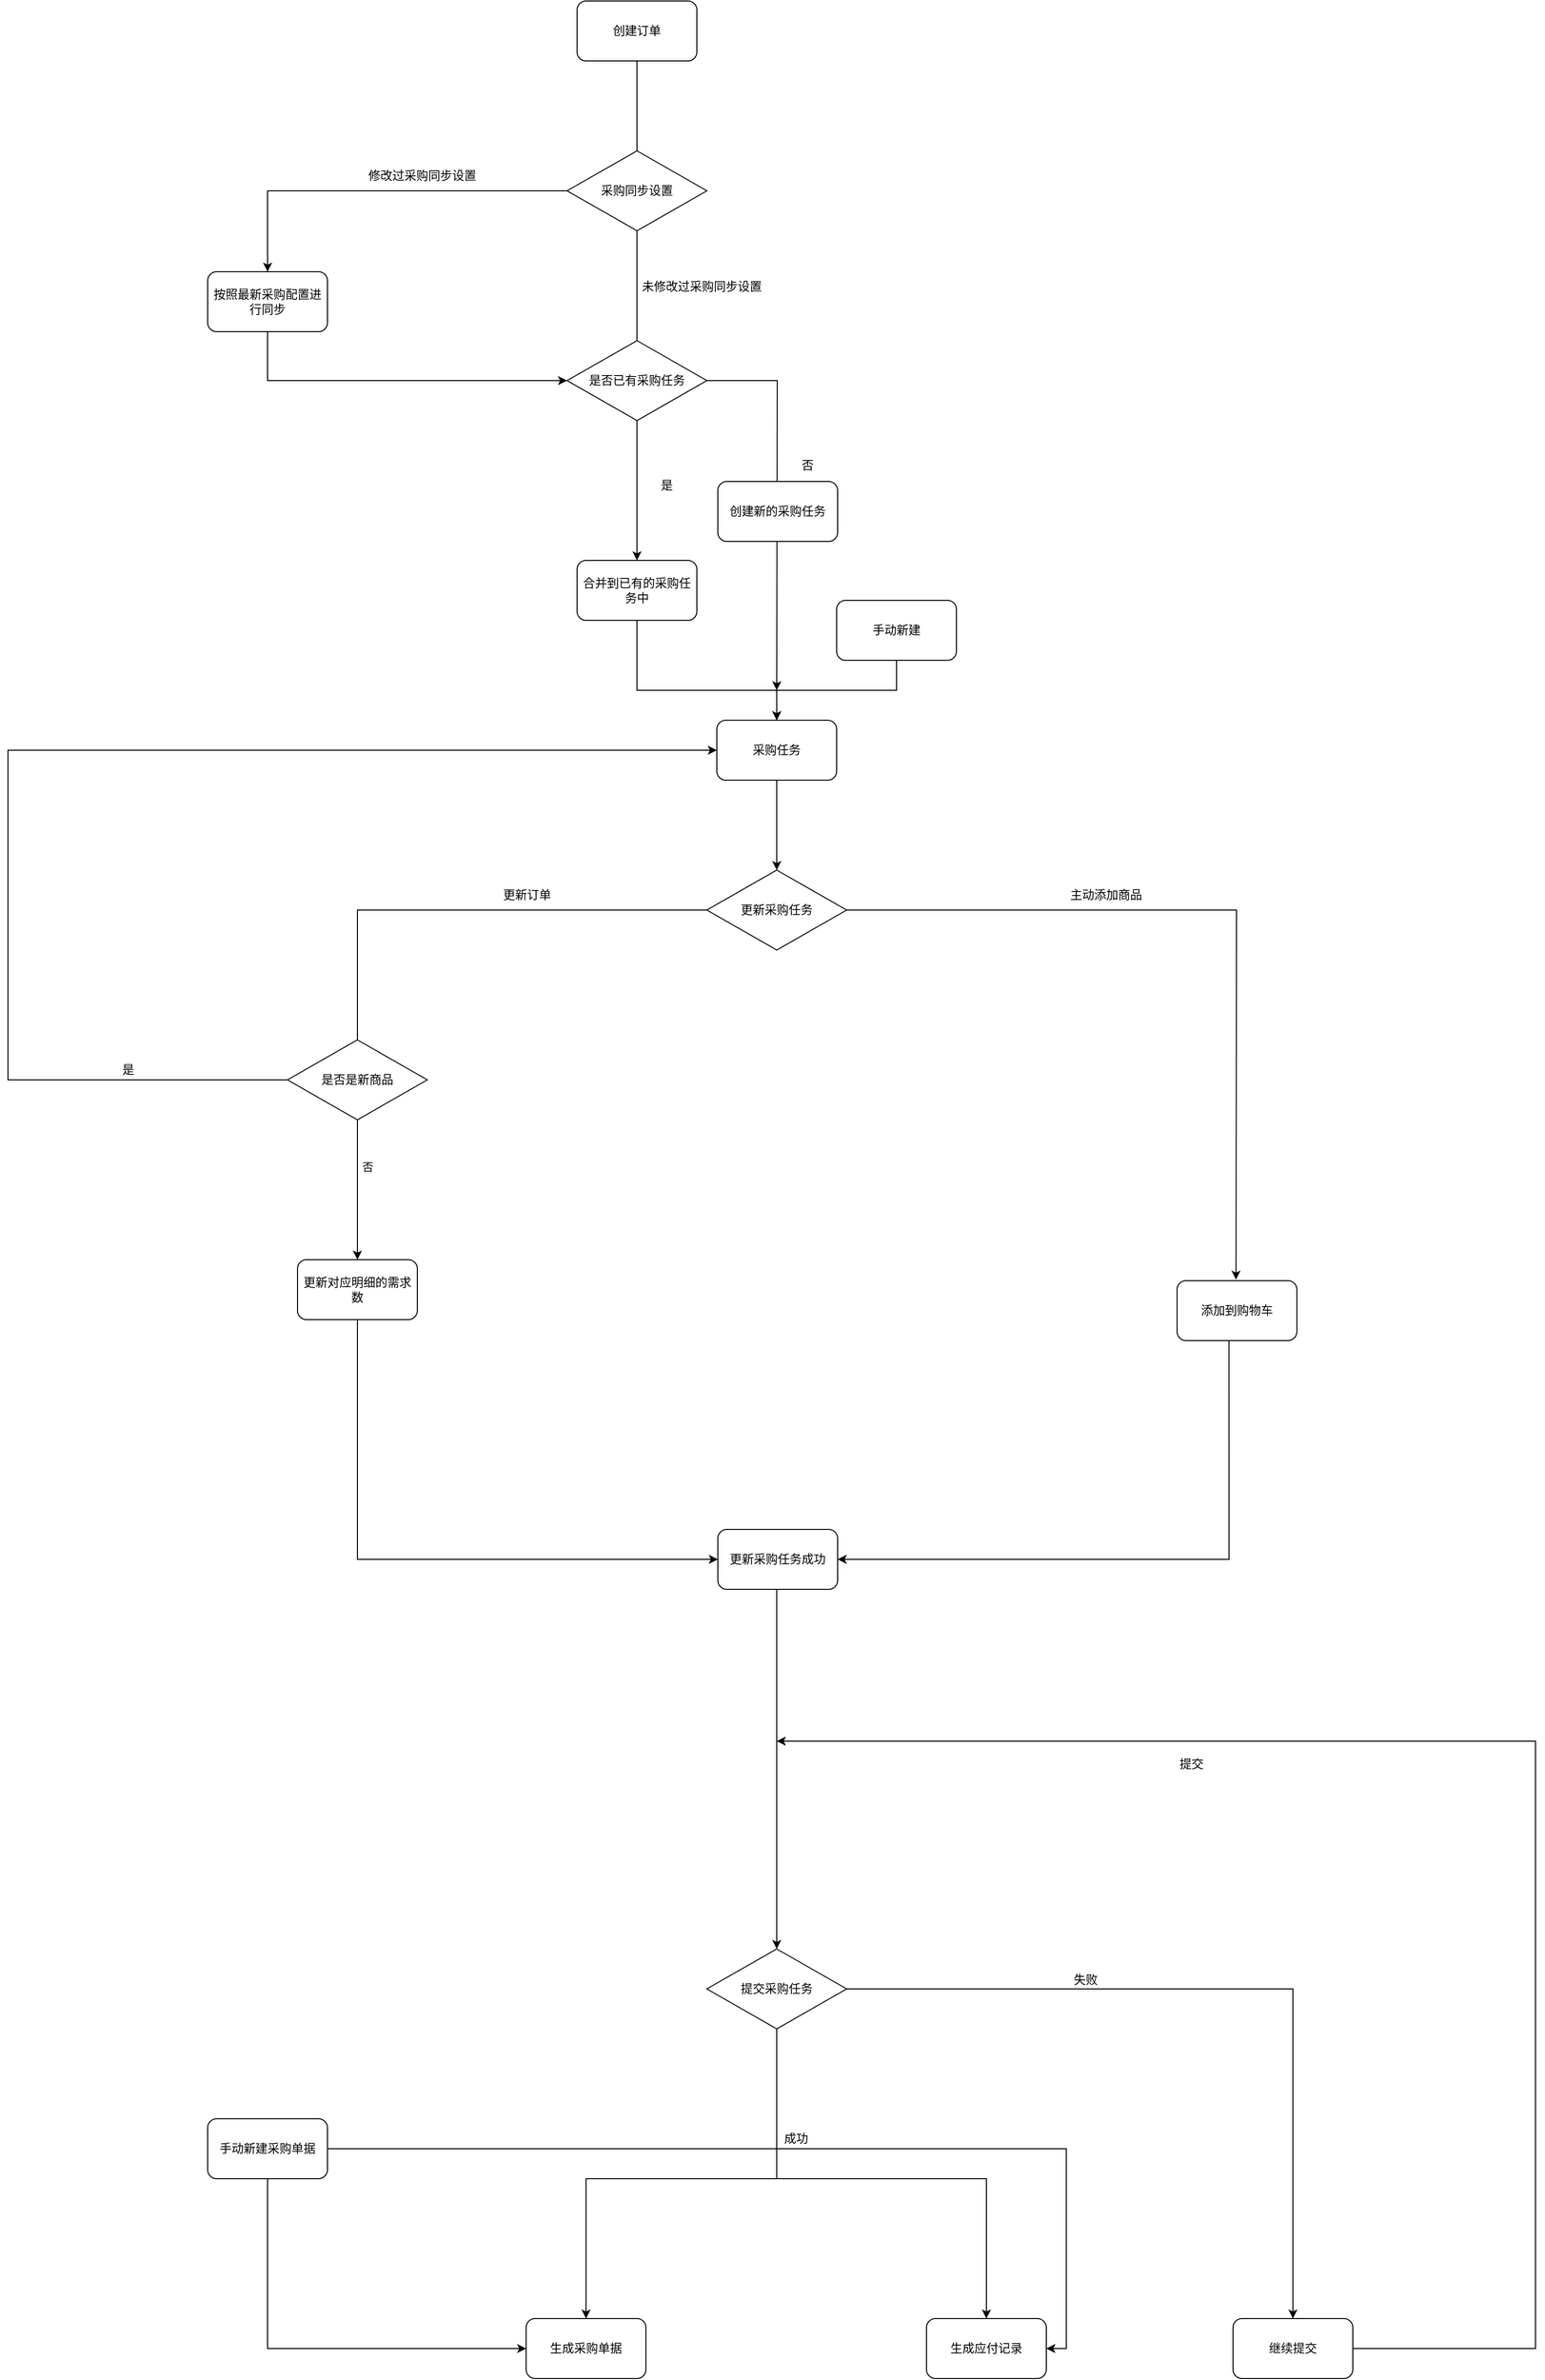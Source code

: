 <mxfile version="20.3.0" type="github">
  <diagram id="ye2RUaFVlnxV50ZEqhlz" name="第 1 页">
    <mxGraphModel dx="2249" dy="1941" grid="1" gridSize="10" guides="1" tooltips="1" connect="1" arrows="1" fold="1" page="1" pageScale="1" pageWidth="827" pageHeight="1169" math="0" shadow="0">
      <root>
        <mxCell id="0" />
        <mxCell id="1" parent="0" />
        <mxCell id="lqc4Ca-nyEtZ-Kyz2MPw-1" value="创建订单" style="rounded=1;whiteSpace=wrap;html=1;" parent="1" vertex="1">
          <mxGeometry x="170" y="-480" width="120" height="60" as="geometry" />
        </mxCell>
        <mxCell id="lqc4Ca-nyEtZ-Kyz2MPw-5" style="edgeStyle=orthogonalEdgeStyle;rounded=0;orthogonalLoop=1;jettySize=auto;html=1;entryX=0.5;entryY=0;entryDx=0;entryDy=0;" parent="1" source="lqc4Ca-nyEtZ-Kyz2MPw-2" target="lqc4Ca-nyEtZ-Kyz2MPw-3" edge="1">
          <mxGeometry relative="1" as="geometry" />
        </mxCell>
        <mxCell id="lqc4Ca-nyEtZ-Kyz2MPw-2" value="手动新建" style="rounded=1;whiteSpace=wrap;html=1;" parent="1" vertex="1">
          <mxGeometry x="430" y="120" width="120" height="60" as="geometry" />
        </mxCell>
        <mxCell id="8KBfvsnZZaP_vf3h1O1c-1" style="edgeStyle=orthogonalEdgeStyle;rounded=0;orthogonalLoop=1;jettySize=auto;html=1;exitX=0.5;exitY=1;exitDx=0;exitDy=0;entryX=0.5;entryY=0;entryDx=0;entryDy=0;" parent="1" source="lqc4Ca-nyEtZ-Kyz2MPw-3" edge="1">
          <mxGeometry relative="1" as="geometry">
            <mxPoint x="370" y="390" as="targetPoint" />
          </mxGeometry>
        </mxCell>
        <mxCell id="lqc4Ca-nyEtZ-Kyz2MPw-3" value="采购任务" style="rounded=1;whiteSpace=wrap;html=1;" parent="1" vertex="1">
          <mxGeometry x="310" y="240" width="120" height="60" as="geometry" />
        </mxCell>
        <mxCell id="8KBfvsnZZaP_vf3h1O1c-4" style="edgeStyle=orthogonalEdgeStyle;rounded=0;orthogonalLoop=1;jettySize=auto;html=1;startArrow=none;" parent="1" source="8KBfvsnZZaP_vf3h1O1c-8" edge="1">
          <mxGeometry relative="1" as="geometry">
            <mxPoint x="-50" y="780" as="targetPoint" />
          </mxGeometry>
        </mxCell>
        <mxCell id="8KBfvsnZZaP_vf3h1O1c-12" value="否" style="edgeLabel;html=1;align=center;verticalAlign=middle;resizable=0;points=[];" parent="8KBfvsnZZaP_vf3h1O1c-4" vertex="1" connectable="0">
          <mxGeometry x="-0.329" y="5" relative="1" as="geometry">
            <mxPoint x="5" as="offset" />
          </mxGeometry>
        </mxCell>
        <mxCell id="8KBfvsnZZaP_vf3h1O1c-5" style="edgeStyle=orthogonalEdgeStyle;rounded=0;orthogonalLoop=1;jettySize=auto;html=1;" parent="1" source="8KBfvsnZZaP_vf3h1O1c-3" edge="1">
          <mxGeometry relative="1" as="geometry">
            <mxPoint x="830" y="800" as="targetPoint" />
          </mxGeometry>
        </mxCell>
        <mxCell id="8KBfvsnZZaP_vf3h1O1c-3" value="更新采购任务" style="rhombus;whiteSpace=wrap;html=1;" parent="1" vertex="1">
          <mxGeometry x="300" y="390" width="140" height="80" as="geometry" />
        </mxCell>
        <mxCell id="8KBfvsnZZaP_vf3h1O1c-6" value="更新订单" style="text;html=1;strokeColor=none;fillColor=none;align=center;verticalAlign=middle;whiteSpace=wrap;rounded=0;" parent="1" vertex="1">
          <mxGeometry x="90" y="400" width="60" height="30" as="geometry" />
        </mxCell>
        <mxCell id="8KBfvsnZZaP_vf3h1O1c-7" value="主动添加商品" style="text;html=1;strokeColor=none;fillColor=none;align=center;verticalAlign=middle;whiteSpace=wrap;rounded=0;" parent="1" vertex="1">
          <mxGeometry x="660" y="400" width="80" height="30" as="geometry" />
        </mxCell>
        <mxCell id="8KBfvsnZZaP_vf3h1O1c-10" style="edgeStyle=orthogonalEdgeStyle;rounded=0;orthogonalLoop=1;jettySize=auto;html=1;entryX=0;entryY=0.5;entryDx=0;entryDy=0;" parent="1" source="8KBfvsnZZaP_vf3h1O1c-8" target="lqc4Ca-nyEtZ-Kyz2MPw-3" edge="1">
          <mxGeometry relative="1" as="geometry">
            <Array as="points">
              <mxPoint x="-400" y="600" />
              <mxPoint x="-400" y="270" />
            </Array>
          </mxGeometry>
        </mxCell>
        <mxCell id="8KBfvsnZZaP_vf3h1O1c-8" value="是否是新商品" style="rhombus;whiteSpace=wrap;html=1;" parent="1" vertex="1">
          <mxGeometry x="-120" y="560" width="140" height="80" as="geometry" />
        </mxCell>
        <mxCell id="8KBfvsnZZaP_vf3h1O1c-9" value="" style="edgeStyle=orthogonalEdgeStyle;rounded=0;orthogonalLoop=1;jettySize=auto;html=1;endArrow=none;" parent="1" source="8KBfvsnZZaP_vf3h1O1c-3" target="8KBfvsnZZaP_vf3h1O1c-8" edge="1">
          <mxGeometry relative="1" as="geometry">
            <mxPoint x="-50" y="780" as="targetPoint" />
            <mxPoint x="300" y="430" as="sourcePoint" />
          </mxGeometry>
        </mxCell>
        <mxCell id="8KBfvsnZZaP_vf3h1O1c-11" value="是" style="text;html=1;align=center;verticalAlign=middle;resizable=0;points=[];autosize=1;strokeColor=none;fillColor=none;" parent="1" vertex="1">
          <mxGeometry x="-300" y="575" width="40" height="30" as="geometry" />
        </mxCell>
        <mxCell id="45WwR3JrkO743gfdt4Gs-3" style="edgeStyle=orthogonalEdgeStyle;rounded=0;orthogonalLoop=1;jettySize=auto;html=1;entryX=1;entryY=0.5;entryDx=0;entryDy=0;exitX=0.433;exitY=1;exitDx=0;exitDy=0;exitPerimeter=0;" edge="1" parent="1" source="8KBfvsnZZaP_vf3h1O1c-13" target="45WwR3JrkO743gfdt4Gs-1">
          <mxGeometry relative="1" as="geometry" />
        </mxCell>
        <mxCell id="8KBfvsnZZaP_vf3h1O1c-13" value="添加到购物车" style="rounded=1;whiteSpace=wrap;html=1;" parent="1" vertex="1">
          <mxGeometry x="771" y="801" width="120" height="60" as="geometry" />
        </mxCell>
        <mxCell id="8KBfvsnZZaP_vf3h1O1c-17" style="edgeStyle=orthogonalEdgeStyle;rounded=0;orthogonalLoop=1;jettySize=auto;html=1;entryX=0;entryY=0.5;entryDx=0;entryDy=0;" parent="1" source="8KBfvsnZZaP_vf3h1O1c-14" edge="1" target="45WwR3JrkO743gfdt4Gs-1">
          <mxGeometry relative="1" as="geometry">
            <mxPoint x="-50" y="1020" as="targetPoint" />
            <Array as="points">
              <mxPoint x="-50" y="1080" />
            </Array>
          </mxGeometry>
        </mxCell>
        <mxCell id="8KBfvsnZZaP_vf3h1O1c-14" value="更新对应明细的需求数" style="rounded=1;whiteSpace=wrap;html=1;" parent="1" vertex="1">
          <mxGeometry x="-110" y="780" width="120" height="60" as="geometry" />
        </mxCell>
        <mxCell id="8KBfvsnZZaP_vf3h1O1c-29" style="edgeStyle=orthogonalEdgeStyle;rounded=0;orthogonalLoop=1;jettySize=auto;html=1;entryX=0.5;entryY=0;entryDx=0;entryDy=0;" parent="1" source="8KBfvsnZZaP_vf3h1O1c-19" target="8KBfvsnZZaP_vf3h1O1c-24" edge="1">
          <mxGeometry relative="1" as="geometry" />
        </mxCell>
        <mxCell id="8KBfvsnZZaP_vf3h1O1c-19" value="采购同步设置" style="rhombus;whiteSpace=wrap;html=1;" parent="1" vertex="1">
          <mxGeometry x="160" y="-330" width="140" height="80" as="geometry" />
        </mxCell>
        <mxCell id="8KBfvsnZZaP_vf3h1O1c-20" value="" style="edgeStyle=orthogonalEdgeStyle;rounded=0;orthogonalLoop=1;jettySize=auto;html=1;entryX=0.5;entryY=0;entryDx=0;entryDy=0;exitX=0.5;exitY=1;exitDx=0;exitDy=0;endArrow=none;" parent="1" source="lqc4Ca-nyEtZ-Kyz2MPw-1" target="8KBfvsnZZaP_vf3h1O1c-19" edge="1">
          <mxGeometry relative="1" as="geometry">
            <mxPoint x="230" y="-240" as="sourcePoint" />
            <mxPoint x="370" y="240" as="targetPoint" />
          </mxGeometry>
        </mxCell>
        <mxCell id="8KBfvsnZZaP_vf3h1O1c-21" value="未修改过采购同步设置" style="text;html=1;strokeColor=none;fillColor=none;align=center;verticalAlign=middle;whiteSpace=wrap;rounded=0;" parent="1" vertex="1">
          <mxGeometry x="230" y="-209" width="130" height="30" as="geometry" />
        </mxCell>
        <mxCell id="8KBfvsnZZaP_vf3h1O1c-23" value="修改过采购同步设置" style="text;html=1;strokeColor=none;fillColor=none;align=center;verticalAlign=middle;whiteSpace=wrap;rounded=0;" parent="1" vertex="1">
          <mxGeometry x="-40" y="-320" width="110" height="30" as="geometry" />
        </mxCell>
        <mxCell id="8KBfvsnZZaP_vf3h1O1c-30" style="edgeStyle=orthogonalEdgeStyle;rounded=0;orthogonalLoop=1;jettySize=auto;html=1;entryX=0;entryY=0.5;entryDx=0;entryDy=0;" parent="1" source="8KBfvsnZZaP_vf3h1O1c-24" target="8KBfvsnZZaP_vf3h1O1c-26" edge="1">
          <mxGeometry relative="1" as="geometry">
            <Array as="points">
              <mxPoint x="-140" y="-100" />
            </Array>
          </mxGeometry>
        </mxCell>
        <mxCell id="8KBfvsnZZaP_vf3h1O1c-24" value="按照最新采购配置进行同步" style="rounded=1;whiteSpace=wrap;html=1;" parent="1" vertex="1">
          <mxGeometry x="-200" y="-209" width="120" height="60" as="geometry" />
        </mxCell>
        <mxCell id="8KBfvsnZZaP_vf3h1O1c-32" style="edgeStyle=orthogonalEdgeStyle;rounded=0;orthogonalLoop=1;jettySize=auto;html=1;" parent="1" source="8KBfvsnZZaP_vf3h1O1c-26" target="8KBfvsnZZaP_vf3h1O1c-31" edge="1">
          <mxGeometry relative="1" as="geometry" />
        </mxCell>
        <mxCell id="YzICnzGHHdCxPfi3_mu3-2" style="edgeStyle=orthogonalEdgeStyle;rounded=0;orthogonalLoop=1;jettySize=auto;html=1;" parent="1" source="8KBfvsnZZaP_vf3h1O1c-26" edge="1">
          <mxGeometry relative="1" as="geometry">
            <mxPoint x="370" y="210" as="targetPoint" />
          </mxGeometry>
        </mxCell>
        <mxCell id="8KBfvsnZZaP_vf3h1O1c-26" value="是否已有采购任务" style="rhombus;whiteSpace=wrap;html=1;" parent="1" vertex="1">
          <mxGeometry x="160" y="-140" width="140" height="80" as="geometry" />
        </mxCell>
        <mxCell id="8KBfvsnZZaP_vf3h1O1c-27" value="" style="edgeStyle=orthogonalEdgeStyle;rounded=0;orthogonalLoop=1;jettySize=auto;html=1;entryX=0.5;entryY=0;entryDx=0;entryDy=0;exitX=0.5;exitY=1;exitDx=0;exitDy=0;startArrow=none;endArrow=none;" parent="1" source="8KBfvsnZZaP_vf3h1O1c-19" target="8KBfvsnZZaP_vf3h1O1c-26" edge="1">
          <mxGeometry relative="1" as="geometry">
            <mxPoint x="230" y="-250" as="sourcePoint" />
            <mxPoint x="370" y="240" as="targetPoint" />
          </mxGeometry>
        </mxCell>
        <mxCell id="8KBfvsnZZaP_vf3h1O1c-34" style="edgeStyle=orthogonalEdgeStyle;rounded=0;orthogonalLoop=1;jettySize=auto;html=1;entryX=0.5;entryY=0;entryDx=0;entryDy=0;" parent="1" source="8KBfvsnZZaP_vf3h1O1c-31" target="lqc4Ca-nyEtZ-Kyz2MPw-3" edge="1">
          <mxGeometry relative="1" as="geometry">
            <Array as="points">
              <mxPoint x="230" y="210" />
              <mxPoint x="370" y="210" />
            </Array>
          </mxGeometry>
        </mxCell>
        <mxCell id="8KBfvsnZZaP_vf3h1O1c-31" value="合并到已有的采购任务中" style="rounded=1;whiteSpace=wrap;html=1;" parent="1" vertex="1">
          <mxGeometry x="170" y="80" width="120" height="60" as="geometry" />
        </mxCell>
        <mxCell id="YzICnzGHHdCxPfi3_mu3-1" value="是" style="text;html=1;strokeColor=none;fillColor=none;align=center;verticalAlign=middle;whiteSpace=wrap;rounded=0;" parent="1" vertex="1">
          <mxGeometry x="230" y="-10" width="60" height="30" as="geometry" />
        </mxCell>
        <mxCell id="YzICnzGHHdCxPfi3_mu3-3" value="否" style="text;html=1;strokeColor=none;fillColor=none;align=center;verticalAlign=middle;whiteSpace=wrap;rounded=0;" parent="1" vertex="1">
          <mxGeometry x="371" y="-30" width="60" height="30" as="geometry" />
        </mxCell>
        <mxCell id="YzICnzGHHdCxPfi3_mu3-4" value="创建新的采购任务" style="rounded=1;whiteSpace=wrap;html=1;" parent="1" vertex="1">
          <mxGeometry x="311" y="1" width="120" height="60" as="geometry" />
        </mxCell>
        <mxCell id="45WwR3JrkO743gfdt4Gs-5" style="edgeStyle=orthogonalEdgeStyle;rounded=0;orthogonalLoop=1;jettySize=auto;html=1;entryX=0.5;entryY=0;entryDx=0;entryDy=0;" edge="1" parent="1" source="45WwR3JrkO743gfdt4Gs-1" target="45WwR3JrkO743gfdt4Gs-4">
          <mxGeometry relative="1" as="geometry">
            <Array as="points">
              <mxPoint x="370" y="1210" />
              <mxPoint x="370" y="1210" />
            </Array>
          </mxGeometry>
        </mxCell>
        <mxCell id="45WwR3JrkO743gfdt4Gs-1" value="更新采购任务成功" style="rounded=1;whiteSpace=wrap;html=1;" vertex="1" parent="1">
          <mxGeometry x="311" y="1050" width="120" height="60" as="geometry" />
        </mxCell>
        <mxCell id="45WwR3JrkO743gfdt4Gs-6" style="edgeStyle=orthogonalEdgeStyle;rounded=0;orthogonalLoop=1;jettySize=auto;html=1;entryX=0.5;entryY=0;entryDx=0;entryDy=0;" edge="1" parent="1" source="45WwR3JrkO743gfdt4Gs-4" target="45WwR3JrkO743gfdt4Gs-11">
          <mxGeometry relative="1" as="geometry">
            <mxPoint x="370" y="1840" as="targetPoint" />
            <Array as="points">
              <mxPoint x="370" y="1700" />
              <mxPoint x="179" y="1700" />
            </Array>
          </mxGeometry>
        </mxCell>
        <mxCell id="45WwR3JrkO743gfdt4Gs-7" style="edgeStyle=orthogonalEdgeStyle;rounded=0;orthogonalLoop=1;jettySize=auto;html=1;entryX=0.5;entryY=0;entryDx=0;entryDy=0;" edge="1" parent="1" source="45WwR3JrkO743gfdt4Gs-4" target="45WwR3JrkO743gfdt4Gs-14">
          <mxGeometry relative="1" as="geometry">
            <mxPoint x="850" y="1510" as="targetPoint" />
          </mxGeometry>
        </mxCell>
        <mxCell id="45WwR3JrkO743gfdt4Gs-13" style="edgeStyle=orthogonalEdgeStyle;rounded=0;orthogonalLoop=1;jettySize=auto;html=1;entryX=0.5;entryY=0;entryDx=0;entryDy=0;" edge="1" parent="1" source="45WwR3JrkO743gfdt4Gs-4" target="45WwR3JrkO743gfdt4Gs-12">
          <mxGeometry relative="1" as="geometry">
            <Array as="points">
              <mxPoint x="370" y="1700" />
              <mxPoint x="580" y="1700" />
            </Array>
          </mxGeometry>
        </mxCell>
        <mxCell id="45WwR3JrkO743gfdt4Gs-4" value="提交采购任务" style="rhombus;whiteSpace=wrap;html=1;" vertex="1" parent="1">
          <mxGeometry x="300" y="1470" width="140" height="80" as="geometry" />
        </mxCell>
        <mxCell id="45WwR3JrkO743gfdt4Gs-9" value="失败" style="text;html=1;align=center;verticalAlign=middle;resizable=0;points=[];autosize=1;strokeColor=none;fillColor=none;" vertex="1" parent="1">
          <mxGeometry x="654" y="1486" width="50" height="30" as="geometry" />
        </mxCell>
        <mxCell id="45WwR3JrkO743gfdt4Gs-10" value="成功" style="text;html=1;align=center;verticalAlign=middle;resizable=0;points=[];autosize=1;strokeColor=none;fillColor=none;" vertex="1" parent="1">
          <mxGeometry x="364" y="1645" width="50" height="30" as="geometry" />
        </mxCell>
        <mxCell id="45WwR3JrkO743gfdt4Gs-11" value="生成采购单据" style="rounded=1;whiteSpace=wrap;html=1;" vertex="1" parent="1">
          <mxGeometry x="119" y="1840" width="120" height="60" as="geometry" />
        </mxCell>
        <mxCell id="45WwR3JrkO743gfdt4Gs-12" value="生成应付记录" style="rounded=1;whiteSpace=wrap;html=1;" vertex="1" parent="1">
          <mxGeometry x="520" y="1840" width="120" height="60" as="geometry" />
        </mxCell>
        <mxCell id="45WwR3JrkO743gfdt4Gs-15" style="edgeStyle=orthogonalEdgeStyle;rounded=0;orthogonalLoop=1;jettySize=auto;html=1;" edge="1" parent="1" source="45WwR3JrkO743gfdt4Gs-14">
          <mxGeometry relative="1" as="geometry">
            <mxPoint x="370" y="1262" as="targetPoint" />
            <Array as="points">
              <mxPoint x="1130" y="1870" />
              <mxPoint x="1130" y="1262" />
            </Array>
          </mxGeometry>
        </mxCell>
        <mxCell id="45WwR3JrkO743gfdt4Gs-14" value="继续提交" style="rounded=1;whiteSpace=wrap;html=1;" vertex="1" parent="1">
          <mxGeometry x="827" y="1840" width="120" height="60" as="geometry" />
        </mxCell>
        <mxCell id="45WwR3JrkO743gfdt4Gs-18" value="提交" style="text;html=1;align=center;verticalAlign=middle;resizable=0;points=[];autosize=1;strokeColor=none;fillColor=none;" vertex="1" parent="1">
          <mxGeometry x="760" y="1270" width="50" height="30" as="geometry" />
        </mxCell>
        <mxCell id="45WwR3JrkO743gfdt4Gs-21" style="edgeStyle=orthogonalEdgeStyle;rounded=0;orthogonalLoop=1;jettySize=auto;html=1;entryX=0;entryY=0.5;entryDx=0;entryDy=0;" edge="1" parent="1" source="45WwR3JrkO743gfdt4Gs-19" target="45WwR3JrkO743gfdt4Gs-11">
          <mxGeometry relative="1" as="geometry">
            <Array as="points">
              <mxPoint x="-140" y="1870" />
            </Array>
          </mxGeometry>
        </mxCell>
        <mxCell id="45WwR3JrkO743gfdt4Gs-24" style="edgeStyle=orthogonalEdgeStyle;rounded=0;orthogonalLoop=1;jettySize=auto;html=1;entryX=1;entryY=0.5;entryDx=0;entryDy=0;" edge="1" parent="1" source="45WwR3JrkO743gfdt4Gs-19" target="45WwR3JrkO743gfdt4Gs-12">
          <mxGeometry relative="1" as="geometry" />
        </mxCell>
        <mxCell id="45WwR3JrkO743gfdt4Gs-19" value="手动新建采购单据" style="rounded=1;whiteSpace=wrap;html=1;" vertex="1" parent="1">
          <mxGeometry x="-200" y="1640" width="120" height="60" as="geometry" />
        </mxCell>
      </root>
    </mxGraphModel>
  </diagram>
</mxfile>
